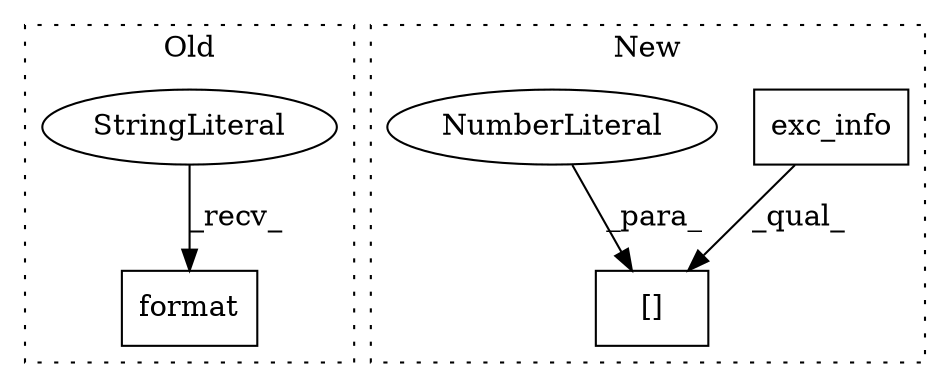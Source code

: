 digraph G {
subgraph cluster0 {
1 [label="format" a="32" s="5879,5909" l="7,1" shape="box"];
5 [label="StringLiteral" a="45" s="5814" l="64" shape="ellipse"];
label = "Old";
style="dotted";
}
subgraph cluster1 {
2 [label="exc_info" a="32" s="6726" l="10" shape="box"];
3 [label="[]" a="2" s="6722,6738" l="15,1" shape="box"];
4 [label="NumberLiteral" a="34" s="6737" l="1" shape="ellipse"];
label = "New";
style="dotted";
}
2 -> 3 [label="_qual_"];
4 -> 3 [label="_para_"];
5 -> 1 [label="_recv_"];
}